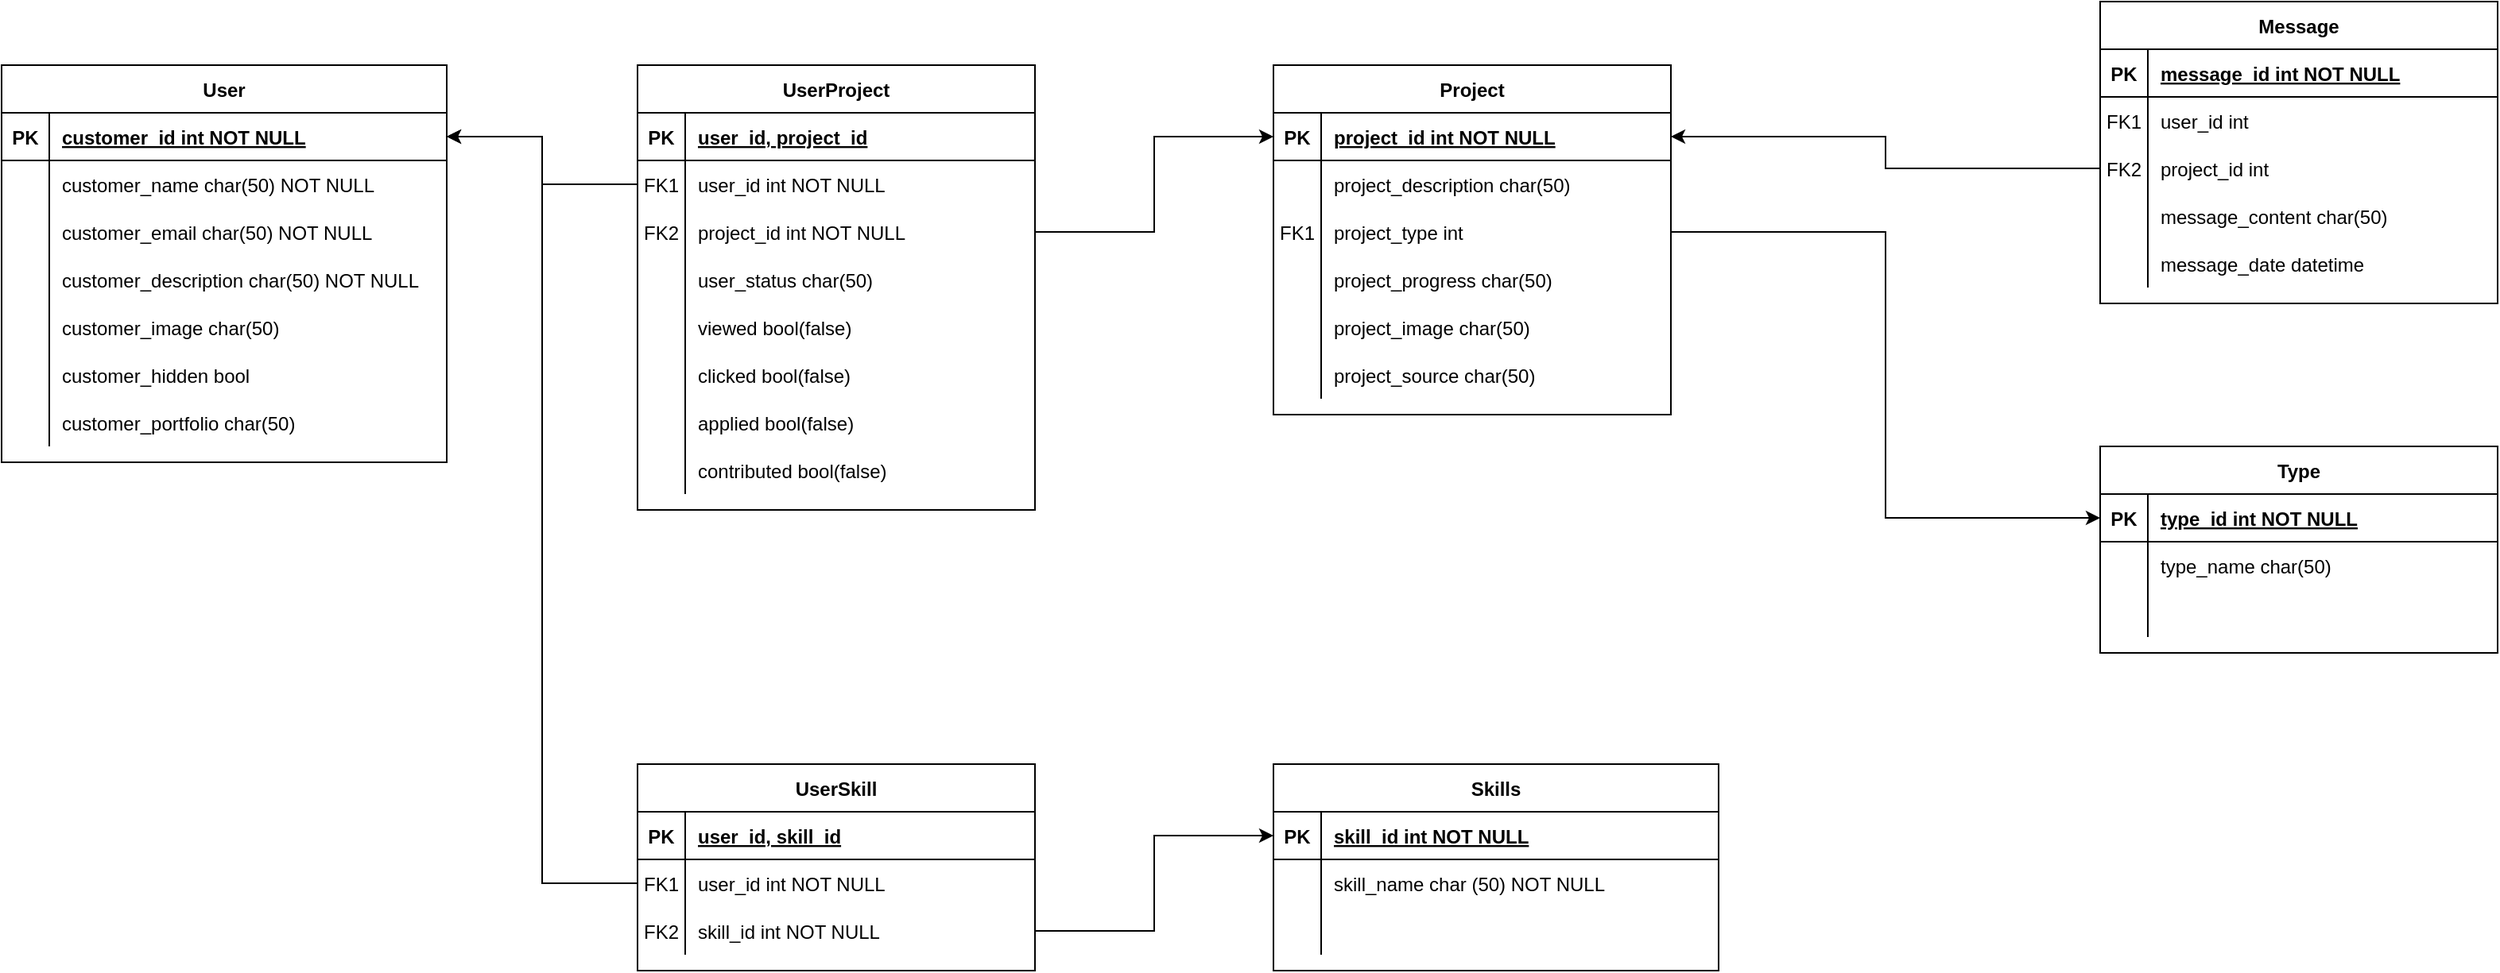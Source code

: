 <mxfile version="14.9.7" type="github">
  <diagram id="R2lEEEUBdFMjLlhIrx00" name="Page-1">
    <mxGraphModel dx="1718" dy="965" grid="1" gridSize="10" guides="1" tooltips="1" connect="1" arrows="1" fold="1" page="1" pageScale="1" pageWidth="850" pageHeight="1100" math="0" shadow="0" extFonts="Permanent Marker^https://fonts.googleapis.com/css?family=Permanent+Marker">
      <root>
        <mxCell id="0" />
        <mxCell id="1" parent="0" />
        <mxCell id="C-vyLk0tnHw3VtMMgP7b-2" value="Project" style="shape=table;startSize=30;container=1;collapsible=1;childLayout=tableLayout;fixedRows=1;rowLines=0;fontStyle=1;align=center;resizeLast=1;" parent="1" vertex="1">
          <mxGeometry x="880" y="80" width="250" height="220" as="geometry" />
        </mxCell>
        <mxCell id="C-vyLk0tnHw3VtMMgP7b-3" value="" style="shape=partialRectangle;collapsible=0;dropTarget=0;pointerEvents=0;fillColor=none;points=[[0,0.5],[1,0.5]];portConstraint=eastwest;top=0;left=0;right=0;bottom=1;" parent="C-vyLk0tnHw3VtMMgP7b-2" vertex="1">
          <mxGeometry y="30" width="250" height="30" as="geometry" />
        </mxCell>
        <mxCell id="C-vyLk0tnHw3VtMMgP7b-4" value="PK" style="shape=partialRectangle;overflow=hidden;connectable=0;fillColor=none;top=0;left=0;bottom=0;right=0;fontStyle=1;" parent="C-vyLk0tnHw3VtMMgP7b-3" vertex="1">
          <mxGeometry width="30" height="30" as="geometry" />
        </mxCell>
        <mxCell id="C-vyLk0tnHw3VtMMgP7b-5" value="project_id int NOT NULL" style="shape=partialRectangle;overflow=hidden;connectable=0;fillColor=none;top=0;left=0;bottom=0;right=0;align=left;spacingLeft=6;fontStyle=5;" parent="C-vyLk0tnHw3VtMMgP7b-3" vertex="1">
          <mxGeometry x="30" width="220" height="30" as="geometry" />
        </mxCell>
        <mxCell id="C-vyLk0tnHw3VtMMgP7b-6" value="" style="shape=partialRectangle;collapsible=0;dropTarget=0;pointerEvents=0;fillColor=none;points=[[0,0.5],[1,0.5]];portConstraint=eastwest;top=0;left=0;right=0;bottom=0;" parent="C-vyLk0tnHw3VtMMgP7b-2" vertex="1">
          <mxGeometry y="60" width="250" height="30" as="geometry" />
        </mxCell>
        <mxCell id="C-vyLk0tnHw3VtMMgP7b-7" value="" style="shape=partialRectangle;overflow=hidden;connectable=0;fillColor=none;top=0;left=0;bottom=0;right=0;" parent="C-vyLk0tnHw3VtMMgP7b-6" vertex="1">
          <mxGeometry width="30" height="30" as="geometry" />
        </mxCell>
        <mxCell id="C-vyLk0tnHw3VtMMgP7b-8" value="project_description char(50)" style="shape=partialRectangle;overflow=hidden;connectable=0;fillColor=none;top=0;left=0;bottom=0;right=0;align=left;spacingLeft=6;" parent="C-vyLk0tnHw3VtMMgP7b-6" vertex="1">
          <mxGeometry x="30" width="220" height="30" as="geometry" />
        </mxCell>
        <mxCell id="C-vyLk0tnHw3VtMMgP7b-9" value="" style="shape=partialRectangle;collapsible=0;dropTarget=0;pointerEvents=0;fillColor=none;points=[[0,0.5],[1,0.5]];portConstraint=eastwest;top=0;left=0;right=0;bottom=0;" parent="C-vyLk0tnHw3VtMMgP7b-2" vertex="1">
          <mxGeometry y="90" width="250" height="30" as="geometry" />
        </mxCell>
        <mxCell id="C-vyLk0tnHw3VtMMgP7b-10" value="FK1" style="shape=partialRectangle;overflow=hidden;connectable=0;fillColor=none;top=0;left=0;bottom=0;right=0;" parent="C-vyLk0tnHw3VtMMgP7b-9" vertex="1">
          <mxGeometry width="30" height="30" as="geometry" />
        </mxCell>
        <mxCell id="C-vyLk0tnHw3VtMMgP7b-11" value="project_type int" style="shape=partialRectangle;overflow=hidden;connectable=0;fillColor=none;top=0;left=0;bottom=0;right=0;align=left;spacingLeft=6;" parent="C-vyLk0tnHw3VtMMgP7b-9" vertex="1">
          <mxGeometry x="30" width="220" height="30" as="geometry" />
        </mxCell>
        <mxCell id="KlaTBARAQFpUPshMegoe-97" style="shape=partialRectangle;collapsible=0;dropTarget=0;pointerEvents=0;fillColor=none;points=[[0,0.5],[1,0.5]];portConstraint=eastwest;top=0;left=0;right=0;bottom=0;" vertex="1" parent="C-vyLk0tnHw3VtMMgP7b-2">
          <mxGeometry y="120" width="250" height="30" as="geometry" />
        </mxCell>
        <mxCell id="KlaTBARAQFpUPshMegoe-98" style="shape=partialRectangle;overflow=hidden;connectable=0;fillColor=none;top=0;left=0;bottom=0;right=0;" vertex="1" parent="KlaTBARAQFpUPshMegoe-97">
          <mxGeometry width="30" height="30" as="geometry" />
        </mxCell>
        <mxCell id="KlaTBARAQFpUPshMegoe-99" value="project_progress char(50)" style="shape=partialRectangle;overflow=hidden;connectable=0;fillColor=none;top=0;left=0;bottom=0;right=0;align=left;spacingLeft=6;" vertex="1" parent="KlaTBARAQFpUPshMegoe-97">
          <mxGeometry x="30" width="220" height="30" as="geometry" />
        </mxCell>
        <mxCell id="KlaTBARAQFpUPshMegoe-100" style="shape=partialRectangle;collapsible=0;dropTarget=0;pointerEvents=0;fillColor=none;points=[[0,0.5],[1,0.5]];portConstraint=eastwest;top=0;left=0;right=0;bottom=0;" vertex="1" parent="C-vyLk0tnHw3VtMMgP7b-2">
          <mxGeometry y="150" width="250" height="30" as="geometry" />
        </mxCell>
        <mxCell id="KlaTBARAQFpUPshMegoe-101" style="shape=partialRectangle;overflow=hidden;connectable=0;fillColor=none;top=0;left=0;bottom=0;right=0;" vertex="1" parent="KlaTBARAQFpUPshMegoe-100">
          <mxGeometry width="30" height="30" as="geometry" />
        </mxCell>
        <mxCell id="KlaTBARAQFpUPshMegoe-102" value="project_image char(50)" style="shape=partialRectangle;overflow=hidden;connectable=0;fillColor=none;top=0;left=0;bottom=0;right=0;align=left;spacingLeft=6;" vertex="1" parent="KlaTBARAQFpUPshMegoe-100">
          <mxGeometry x="30" width="220" height="30" as="geometry" />
        </mxCell>
        <mxCell id="KlaTBARAQFpUPshMegoe-106" style="shape=partialRectangle;collapsible=0;dropTarget=0;pointerEvents=0;fillColor=none;points=[[0,0.5],[1,0.5]];portConstraint=eastwest;top=0;left=0;right=0;bottom=0;" vertex="1" parent="C-vyLk0tnHw3VtMMgP7b-2">
          <mxGeometry y="180" width="250" height="30" as="geometry" />
        </mxCell>
        <mxCell id="KlaTBARAQFpUPshMegoe-107" style="shape=partialRectangle;overflow=hidden;connectable=0;fillColor=none;top=0;left=0;bottom=0;right=0;" vertex="1" parent="KlaTBARAQFpUPshMegoe-106">
          <mxGeometry width="30" height="30" as="geometry" />
        </mxCell>
        <mxCell id="KlaTBARAQFpUPshMegoe-108" value="project_source char(50)" style="shape=partialRectangle;overflow=hidden;connectable=0;fillColor=none;top=0;left=0;bottom=0;right=0;align=left;spacingLeft=6;" vertex="1" parent="KlaTBARAQFpUPshMegoe-106">
          <mxGeometry x="30" width="220" height="30" as="geometry" />
        </mxCell>
        <mxCell id="C-vyLk0tnHw3VtMMgP7b-23" value="User" style="shape=table;startSize=30;container=1;collapsible=1;childLayout=tableLayout;fixedRows=1;rowLines=0;fontStyle=1;align=center;resizeLast=1;" parent="1" vertex="1">
          <mxGeometry x="80" y="80" width="280" height="250" as="geometry" />
        </mxCell>
        <mxCell id="C-vyLk0tnHw3VtMMgP7b-24" value="" style="shape=partialRectangle;collapsible=0;dropTarget=0;pointerEvents=0;fillColor=none;points=[[0,0.5],[1,0.5]];portConstraint=eastwest;top=0;left=0;right=0;bottom=1;" parent="C-vyLk0tnHw3VtMMgP7b-23" vertex="1">
          <mxGeometry y="30" width="280" height="30" as="geometry" />
        </mxCell>
        <mxCell id="C-vyLk0tnHw3VtMMgP7b-25" value="PK" style="shape=partialRectangle;overflow=hidden;connectable=0;fillColor=none;top=0;left=0;bottom=0;right=0;fontStyle=1;" parent="C-vyLk0tnHw3VtMMgP7b-24" vertex="1">
          <mxGeometry width="30" height="30" as="geometry" />
        </mxCell>
        <mxCell id="C-vyLk0tnHw3VtMMgP7b-26" value="customer_id int NOT NULL " style="shape=partialRectangle;overflow=hidden;connectable=0;fillColor=none;top=0;left=0;bottom=0;right=0;align=left;spacingLeft=6;fontStyle=5;" parent="C-vyLk0tnHw3VtMMgP7b-24" vertex="1">
          <mxGeometry x="30" width="250" height="30" as="geometry" />
        </mxCell>
        <mxCell id="C-vyLk0tnHw3VtMMgP7b-27" value="" style="shape=partialRectangle;collapsible=0;dropTarget=0;pointerEvents=0;fillColor=none;points=[[0,0.5],[1,0.5]];portConstraint=eastwest;top=0;left=0;right=0;bottom=0;" parent="C-vyLk0tnHw3VtMMgP7b-23" vertex="1">
          <mxGeometry y="60" width="280" height="30" as="geometry" />
        </mxCell>
        <mxCell id="C-vyLk0tnHw3VtMMgP7b-28" value="" style="shape=partialRectangle;overflow=hidden;connectable=0;fillColor=none;top=0;left=0;bottom=0;right=0;" parent="C-vyLk0tnHw3VtMMgP7b-27" vertex="1">
          <mxGeometry width="30" height="30" as="geometry" />
        </mxCell>
        <mxCell id="C-vyLk0tnHw3VtMMgP7b-29" value="customer_name char(50) NOT NULL" style="shape=partialRectangle;overflow=hidden;connectable=0;fillColor=none;top=0;left=0;bottom=0;right=0;align=left;spacingLeft=6;" parent="C-vyLk0tnHw3VtMMgP7b-27" vertex="1">
          <mxGeometry x="30" width="250" height="30" as="geometry" />
        </mxCell>
        <mxCell id="KlaTBARAQFpUPshMegoe-27" style="shape=partialRectangle;collapsible=0;dropTarget=0;pointerEvents=0;fillColor=none;points=[[0,0.5],[1,0.5]];portConstraint=eastwest;top=0;left=0;right=0;bottom=0;" vertex="1" parent="C-vyLk0tnHw3VtMMgP7b-23">
          <mxGeometry y="90" width="280" height="30" as="geometry" />
        </mxCell>
        <mxCell id="KlaTBARAQFpUPshMegoe-28" style="shape=partialRectangle;overflow=hidden;connectable=0;fillColor=none;top=0;left=0;bottom=0;right=0;" vertex="1" parent="KlaTBARAQFpUPshMegoe-27">
          <mxGeometry width="30" height="30" as="geometry" />
        </mxCell>
        <mxCell id="KlaTBARAQFpUPshMegoe-29" value="customer_email char(50) NOT NULL" style="shape=partialRectangle;overflow=hidden;connectable=0;fillColor=none;top=0;left=0;bottom=0;right=0;align=left;spacingLeft=6;" vertex="1" parent="KlaTBARAQFpUPshMegoe-27">
          <mxGeometry x="30" width="250" height="30" as="geometry" />
        </mxCell>
        <mxCell id="KlaTBARAQFpUPshMegoe-24" style="shape=partialRectangle;collapsible=0;dropTarget=0;pointerEvents=0;fillColor=none;points=[[0,0.5],[1,0.5]];portConstraint=eastwest;top=0;left=0;right=0;bottom=0;" vertex="1" parent="C-vyLk0tnHw3VtMMgP7b-23">
          <mxGeometry y="120" width="280" height="30" as="geometry" />
        </mxCell>
        <mxCell id="KlaTBARAQFpUPshMegoe-25" style="shape=partialRectangle;overflow=hidden;connectable=0;fillColor=none;top=0;left=0;bottom=0;right=0;" vertex="1" parent="KlaTBARAQFpUPshMegoe-24">
          <mxGeometry width="30" height="30" as="geometry" />
        </mxCell>
        <mxCell id="KlaTBARAQFpUPshMegoe-26" value="customer_description char(50) NOT NULL" style="shape=partialRectangle;overflow=hidden;connectable=0;fillColor=none;top=0;left=0;bottom=0;right=0;align=left;spacingLeft=6;" vertex="1" parent="KlaTBARAQFpUPshMegoe-24">
          <mxGeometry x="30" width="250" height="30" as="geometry" />
        </mxCell>
        <mxCell id="KlaTBARAQFpUPshMegoe-103" style="shape=partialRectangle;collapsible=0;dropTarget=0;pointerEvents=0;fillColor=none;points=[[0,0.5],[1,0.5]];portConstraint=eastwest;top=0;left=0;right=0;bottom=0;" vertex="1" parent="C-vyLk0tnHw3VtMMgP7b-23">
          <mxGeometry y="150" width="280" height="30" as="geometry" />
        </mxCell>
        <mxCell id="KlaTBARAQFpUPshMegoe-104" style="shape=partialRectangle;overflow=hidden;connectable=0;fillColor=none;top=0;left=0;bottom=0;right=0;" vertex="1" parent="KlaTBARAQFpUPshMegoe-103">
          <mxGeometry width="30" height="30" as="geometry" />
        </mxCell>
        <mxCell id="KlaTBARAQFpUPshMegoe-105" value="customer_image char(50)" style="shape=partialRectangle;overflow=hidden;connectable=0;fillColor=none;top=0;left=0;bottom=0;right=0;align=left;spacingLeft=6;" vertex="1" parent="KlaTBARAQFpUPshMegoe-103">
          <mxGeometry x="30" width="250" height="30" as="geometry" />
        </mxCell>
        <mxCell id="KlaTBARAQFpUPshMegoe-65" style="shape=partialRectangle;collapsible=0;dropTarget=0;pointerEvents=0;fillColor=none;points=[[0,0.5],[1,0.5]];portConstraint=eastwest;top=0;left=0;right=0;bottom=0;" vertex="1" parent="C-vyLk0tnHw3VtMMgP7b-23">
          <mxGeometry y="180" width="280" height="30" as="geometry" />
        </mxCell>
        <mxCell id="KlaTBARAQFpUPshMegoe-66" style="shape=partialRectangle;overflow=hidden;connectable=0;fillColor=none;top=0;left=0;bottom=0;right=0;" vertex="1" parent="KlaTBARAQFpUPshMegoe-65">
          <mxGeometry width="30" height="30" as="geometry" />
        </mxCell>
        <mxCell id="KlaTBARAQFpUPshMegoe-67" value="customer_hidden bool" style="shape=partialRectangle;overflow=hidden;connectable=0;fillColor=none;top=0;left=0;bottom=0;right=0;align=left;spacingLeft=6;" vertex="1" parent="KlaTBARAQFpUPshMegoe-65">
          <mxGeometry x="30" width="250" height="30" as="geometry" />
        </mxCell>
        <mxCell id="KlaTBARAQFpUPshMegoe-68" style="shape=partialRectangle;collapsible=0;dropTarget=0;pointerEvents=0;fillColor=none;points=[[0,0.5],[1,0.5]];portConstraint=eastwest;top=0;left=0;right=0;bottom=0;" vertex="1" parent="C-vyLk0tnHw3VtMMgP7b-23">
          <mxGeometry y="210" width="280" height="30" as="geometry" />
        </mxCell>
        <mxCell id="KlaTBARAQFpUPshMegoe-69" style="shape=partialRectangle;overflow=hidden;connectable=0;fillColor=none;top=0;left=0;bottom=0;right=0;" vertex="1" parent="KlaTBARAQFpUPshMegoe-68">
          <mxGeometry width="30" height="30" as="geometry" />
        </mxCell>
        <mxCell id="KlaTBARAQFpUPshMegoe-70" value="customer_portfolio char(50) " style="shape=partialRectangle;overflow=hidden;connectable=0;fillColor=none;top=0;left=0;bottom=0;right=0;align=left;spacingLeft=6;" vertex="1" parent="KlaTBARAQFpUPshMegoe-68">
          <mxGeometry x="30" width="250" height="30" as="geometry" />
        </mxCell>
        <mxCell id="KlaTBARAQFpUPshMegoe-1" value="Message" style="shape=table;startSize=30;container=1;collapsible=1;childLayout=tableLayout;fixedRows=1;rowLines=0;fontStyle=1;align=center;resizeLast=1;" vertex="1" parent="1">
          <mxGeometry x="1400" y="40" width="250" height="190" as="geometry" />
        </mxCell>
        <mxCell id="KlaTBARAQFpUPshMegoe-2" value="" style="shape=partialRectangle;collapsible=0;dropTarget=0;pointerEvents=0;fillColor=none;points=[[0,0.5],[1,0.5]];portConstraint=eastwest;top=0;left=0;right=0;bottom=1;" vertex="1" parent="KlaTBARAQFpUPshMegoe-1">
          <mxGeometry y="30" width="250" height="30" as="geometry" />
        </mxCell>
        <mxCell id="KlaTBARAQFpUPshMegoe-3" value="PK" style="shape=partialRectangle;overflow=hidden;connectable=0;fillColor=none;top=0;left=0;bottom=0;right=0;fontStyle=1;" vertex="1" parent="KlaTBARAQFpUPshMegoe-2">
          <mxGeometry width="30" height="30" as="geometry" />
        </mxCell>
        <mxCell id="KlaTBARAQFpUPshMegoe-4" value="message_id int NOT NULL" style="shape=partialRectangle;overflow=hidden;connectable=0;fillColor=none;top=0;left=0;bottom=0;right=0;align=left;spacingLeft=6;fontStyle=5;" vertex="1" parent="KlaTBARAQFpUPshMegoe-2">
          <mxGeometry x="30" width="220" height="30" as="geometry" />
        </mxCell>
        <mxCell id="KlaTBARAQFpUPshMegoe-5" value="" style="shape=partialRectangle;collapsible=0;dropTarget=0;pointerEvents=0;fillColor=none;points=[[0,0.5],[1,0.5]];portConstraint=eastwest;top=0;left=0;right=0;bottom=0;" vertex="1" parent="KlaTBARAQFpUPshMegoe-1">
          <mxGeometry y="60" width="250" height="30" as="geometry" />
        </mxCell>
        <mxCell id="KlaTBARAQFpUPshMegoe-6" value="FK1" style="shape=partialRectangle;overflow=hidden;connectable=0;fillColor=none;top=0;left=0;bottom=0;right=0;" vertex="1" parent="KlaTBARAQFpUPshMegoe-5">
          <mxGeometry width="30" height="30" as="geometry" />
        </mxCell>
        <mxCell id="KlaTBARAQFpUPshMegoe-7" value="user_id int" style="shape=partialRectangle;overflow=hidden;connectable=0;fillColor=none;top=0;left=0;bottom=0;right=0;align=left;spacingLeft=6;" vertex="1" parent="KlaTBARAQFpUPshMegoe-5">
          <mxGeometry x="30" width="220" height="30" as="geometry" />
        </mxCell>
        <mxCell id="KlaTBARAQFpUPshMegoe-8" value="" style="shape=partialRectangle;collapsible=0;dropTarget=0;pointerEvents=0;fillColor=none;points=[[0,0.5],[1,0.5]];portConstraint=eastwest;top=0;left=0;right=0;bottom=0;" vertex="1" parent="KlaTBARAQFpUPshMegoe-1">
          <mxGeometry y="90" width="250" height="30" as="geometry" />
        </mxCell>
        <mxCell id="KlaTBARAQFpUPshMegoe-9" value="FK2" style="shape=partialRectangle;overflow=hidden;connectable=0;fillColor=none;top=0;left=0;bottom=0;right=0;" vertex="1" parent="KlaTBARAQFpUPshMegoe-8">
          <mxGeometry width="30" height="30" as="geometry" />
        </mxCell>
        <mxCell id="KlaTBARAQFpUPshMegoe-10" value="project_id int" style="shape=partialRectangle;overflow=hidden;connectable=0;fillColor=none;top=0;left=0;bottom=0;right=0;align=left;spacingLeft=6;" vertex="1" parent="KlaTBARAQFpUPshMegoe-8">
          <mxGeometry x="30" width="220" height="30" as="geometry" />
        </mxCell>
        <mxCell id="KlaTBARAQFpUPshMegoe-109" style="shape=partialRectangle;collapsible=0;dropTarget=0;pointerEvents=0;fillColor=none;points=[[0,0.5],[1,0.5]];portConstraint=eastwest;top=0;left=0;right=0;bottom=0;" vertex="1" parent="KlaTBARAQFpUPshMegoe-1">
          <mxGeometry y="120" width="250" height="30" as="geometry" />
        </mxCell>
        <mxCell id="KlaTBARAQFpUPshMegoe-110" style="shape=partialRectangle;overflow=hidden;connectable=0;fillColor=none;top=0;left=0;bottom=0;right=0;" vertex="1" parent="KlaTBARAQFpUPshMegoe-109">
          <mxGeometry width="30" height="30" as="geometry" />
        </mxCell>
        <mxCell id="KlaTBARAQFpUPshMegoe-111" value="message_content char(50)" style="shape=partialRectangle;overflow=hidden;connectable=0;fillColor=none;top=0;left=0;bottom=0;right=0;align=left;spacingLeft=6;" vertex="1" parent="KlaTBARAQFpUPshMegoe-109">
          <mxGeometry x="30" width="220" height="30" as="geometry" />
        </mxCell>
        <mxCell id="KlaTBARAQFpUPshMegoe-112" style="shape=partialRectangle;collapsible=0;dropTarget=0;pointerEvents=0;fillColor=none;points=[[0,0.5],[1,0.5]];portConstraint=eastwest;top=0;left=0;right=0;bottom=0;" vertex="1" parent="KlaTBARAQFpUPshMegoe-1">
          <mxGeometry y="150" width="250" height="30" as="geometry" />
        </mxCell>
        <mxCell id="KlaTBARAQFpUPshMegoe-113" style="shape=partialRectangle;overflow=hidden;connectable=0;fillColor=none;top=0;left=0;bottom=0;right=0;" vertex="1" parent="KlaTBARAQFpUPshMegoe-112">
          <mxGeometry width="30" height="30" as="geometry" />
        </mxCell>
        <mxCell id="KlaTBARAQFpUPshMegoe-114" value="message_date datetime" style="shape=partialRectangle;overflow=hidden;connectable=0;fillColor=none;top=0;left=0;bottom=0;right=0;align=left;spacingLeft=6;" vertex="1" parent="KlaTBARAQFpUPshMegoe-112">
          <mxGeometry x="30" width="220" height="30" as="geometry" />
        </mxCell>
        <mxCell id="KlaTBARAQFpUPshMegoe-11" value="UserProject" style="shape=table;startSize=30;container=1;collapsible=1;childLayout=tableLayout;fixedRows=1;rowLines=0;fontStyle=1;align=center;resizeLast=1;" vertex="1" parent="1">
          <mxGeometry x="480" y="80" width="250" height="280" as="geometry" />
        </mxCell>
        <mxCell id="KlaTBARAQFpUPshMegoe-12" value="" style="shape=partialRectangle;collapsible=0;dropTarget=0;pointerEvents=0;fillColor=none;points=[[0,0.5],[1,0.5]];portConstraint=eastwest;top=0;left=0;right=0;bottom=1;" vertex="1" parent="KlaTBARAQFpUPshMegoe-11">
          <mxGeometry y="30" width="250" height="30" as="geometry" />
        </mxCell>
        <mxCell id="KlaTBARAQFpUPshMegoe-13" value="PK" style="shape=partialRectangle;overflow=hidden;connectable=0;fillColor=none;top=0;left=0;bottom=0;right=0;fontStyle=1;" vertex="1" parent="KlaTBARAQFpUPshMegoe-12">
          <mxGeometry width="30" height="30" as="geometry" />
        </mxCell>
        <mxCell id="KlaTBARAQFpUPshMegoe-14" value="user_id, project_id" style="shape=partialRectangle;overflow=hidden;connectable=0;fillColor=none;top=0;left=0;bottom=0;right=0;align=left;spacingLeft=6;fontStyle=5;" vertex="1" parent="KlaTBARAQFpUPshMegoe-12">
          <mxGeometry x="30" width="220" height="30" as="geometry" />
        </mxCell>
        <mxCell id="KlaTBARAQFpUPshMegoe-15" value="" style="shape=partialRectangle;collapsible=0;dropTarget=0;pointerEvents=0;fillColor=none;points=[[0,0.5],[1,0.5]];portConstraint=eastwest;top=0;left=0;right=0;bottom=0;" vertex="1" parent="KlaTBARAQFpUPshMegoe-11">
          <mxGeometry y="60" width="250" height="30" as="geometry" />
        </mxCell>
        <mxCell id="KlaTBARAQFpUPshMegoe-16" value="FK1" style="shape=partialRectangle;overflow=hidden;connectable=0;fillColor=none;top=0;left=0;bottom=0;right=0;" vertex="1" parent="KlaTBARAQFpUPshMegoe-15">
          <mxGeometry width="30" height="30" as="geometry" />
        </mxCell>
        <mxCell id="KlaTBARAQFpUPshMegoe-17" value="user_id int NOT NULL" style="shape=partialRectangle;overflow=hidden;connectable=0;fillColor=none;top=0;left=0;bottom=0;right=0;align=left;spacingLeft=6;" vertex="1" parent="KlaTBARAQFpUPshMegoe-15">
          <mxGeometry x="30" width="220" height="30" as="geometry" />
        </mxCell>
        <mxCell id="KlaTBARAQFpUPshMegoe-18" value="" style="shape=partialRectangle;collapsible=0;dropTarget=0;pointerEvents=0;fillColor=none;points=[[0,0.5],[1,0.5]];portConstraint=eastwest;top=0;left=0;right=0;bottom=0;" vertex="1" parent="KlaTBARAQFpUPshMegoe-11">
          <mxGeometry y="90" width="250" height="30" as="geometry" />
        </mxCell>
        <mxCell id="KlaTBARAQFpUPshMegoe-19" value="FK2" style="shape=partialRectangle;overflow=hidden;connectable=0;fillColor=none;top=0;left=0;bottom=0;right=0;" vertex="1" parent="KlaTBARAQFpUPshMegoe-18">
          <mxGeometry width="30" height="30" as="geometry" />
        </mxCell>
        <mxCell id="KlaTBARAQFpUPshMegoe-20" value="project_id int NOT NULL" style="shape=partialRectangle;overflow=hidden;connectable=0;fillColor=none;top=0;left=0;bottom=0;right=0;align=left;spacingLeft=6;" vertex="1" parent="KlaTBARAQFpUPshMegoe-18">
          <mxGeometry x="30" width="220" height="30" as="geometry" />
        </mxCell>
        <mxCell id="KlaTBARAQFpUPshMegoe-71" style="shape=partialRectangle;collapsible=0;dropTarget=0;pointerEvents=0;fillColor=none;points=[[0,0.5],[1,0.5]];portConstraint=eastwest;top=0;left=0;right=0;bottom=0;" vertex="1" parent="KlaTBARAQFpUPshMegoe-11">
          <mxGeometry y="120" width="250" height="30" as="geometry" />
        </mxCell>
        <mxCell id="KlaTBARAQFpUPshMegoe-72" style="shape=partialRectangle;overflow=hidden;connectable=0;fillColor=none;top=0;left=0;bottom=0;right=0;" vertex="1" parent="KlaTBARAQFpUPshMegoe-71">
          <mxGeometry width="30" height="30" as="geometry" />
        </mxCell>
        <mxCell id="KlaTBARAQFpUPshMegoe-73" value="user_status char(50)" style="shape=partialRectangle;overflow=hidden;connectable=0;fillColor=none;top=0;left=0;bottom=0;right=0;align=left;spacingLeft=6;" vertex="1" parent="KlaTBARAQFpUPshMegoe-71">
          <mxGeometry x="30" width="220" height="30" as="geometry" />
        </mxCell>
        <mxCell id="KlaTBARAQFpUPshMegoe-74" style="shape=partialRectangle;collapsible=0;dropTarget=0;pointerEvents=0;fillColor=none;points=[[0,0.5],[1,0.5]];portConstraint=eastwest;top=0;left=0;right=0;bottom=0;" vertex="1" parent="KlaTBARAQFpUPshMegoe-11">
          <mxGeometry y="150" width="250" height="30" as="geometry" />
        </mxCell>
        <mxCell id="KlaTBARAQFpUPshMegoe-75" style="shape=partialRectangle;overflow=hidden;connectable=0;fillColor=none;top=0;left=0;bottom=0;right=0;" vertex="1" parent="KlaTBARAQFpUPshMegoe-74">
          <mxGeometry width="30" height="30" as="geometry" />
        </mxCell>
        <mxCell id="KlaTBARAQFpUPshMegoe-76" value="viewed bool(false)" style="shape=partialRectangle;overflow=hidden;connectable=0;fillColor=none;top=0;left=0;bottom=0;right=0;align=left;spacingLeft=6;" vertex="1" parent="KlaTBARAQFpUPshMegoe-74">
          <mxGeometry x="30" width="220" height="30" as="geometry" />
        </mxCell>
        <mxCell id="KlaTBARAQFpUPshMegoe-137" style="shape=partialRectangle;collapsible=0;dropTarget=0;pointerEvents=0;fillColor=none;points=[[0,0.5],[1,0.5]];portConstraint=eastwest;top=0;left=0;right=0;bottom=0;" vertex="1" parent="KlaTBARAQFpUPshMegoe-11">
          <mxGeometry y="180" width="250" height="30" as="geometry" />
        </mxCell>
        <mxCell id="KlaTBARAQFpUPshMegoe-138" style="shape=partialRectangle;overflow=hidden;connectable=0;fillColor=none;top=0;left=0;bottom=0;right=0;" vertex="1" parent="KlaTBARAQFpUPshMegoe-137">
          <mxGeometry width="30" height="30" as="geometry" />
        </mxCell>
        <mxCell id="KlaTBARAQFpUPshMegoe-139" value="clicked bool(false)" style="shape=partialRectangle;overflow=hidden;connectable=0;fillColor=none;top=0;left=0;bottom=0;right=0;align=left;spacingLeft=6;" vertex="1" parent="KlaTBARAQFpUPshMegoe-137">
          <mxGeometry x="30" width="220" height="30" as="geometry" />
        </mxCell>
        <mxCell id="KlaTBARAQFpUPshMegoe-134" style="shape=partialRectangle;collapsible=0;dropTarget=0;pointerEvents=0;fillColor=none;points=[[0,0.5],[1,0.5]];portConstraint=eastwest;top=0;left=0;right=0;bottom=0;" vertex="1" parent="KlaTBARAQFpUPshMegoe-11">
          <mxGeometry y="210" width="250" height="30" as="geometry" />
        </mxCell>
        <mxCell id="KlaTBARAQFpUPshMegoe-135" style="shape=partialRectangle;overflow=hidden;connectable=0;fillColor=none;top=0;left=0;bottom=0;right=0;" vertex="1" parent="KlaTBARAQFpUPshMegoe-134">
          <mxGeometry width="30" height="30" as="geometry" />
        </mxCell>
        <mxCell id="KlaTBARAQFpUPshMegoe-136" value="applied bool(false)" style="shape=partialRectangle;overflow=hidden;connectable=0;fillColor=none;top=0;left=0;bottom=0;right=0;align=left;spacingLeft=6;" vertex="1" parent="KlaTBARAQFpUPshMegoe-134">
          <mxGeometry x="30" width="220" height="30" as="geometry" />
        </mxCell>
        <mxCell id="KlaTBARAQFpUPshMegoe-131" style="shape=partialRectangle;collapsible=0;dropTarget=0;pointerEvents=0;fillColor=none;points=[[0,0.5],[1,0.5]];portConstraint=eastwest;top=0;left=0;right=0;bottom=0;" vertex="1" parent="KlaTBARAQFpUPshMegoe-11">
          <mxGeometry y="240" width="250" height="30" as="geometry" />
        </mxCell>
        <mxCell id="KlaTBARAQFpUPshMegoe-132" style="shape=partialRectangle;overflow=hidden;connectable=0;fillColor=none;top=0;left=0;bottom=0;right=0;" vertex="1" parent="KlaTBARAQFpUPshMegoe-131">
          <mxGeometry width="30" height="30" as="geometry" />
        </mxCell>
        <mxCell id="KlaTBARAQFpUPshMegoe-133" value="contributed bool(false)" style="shape=partialRectangle;overflow=hidden;connectable=0;fillColor=none;top=0;left=0;bottom=0;right=0;align=left;spacingLeft=6;" vertex="1" parent="KlaTBARAQFpUPshMegoe-131">
          <mxGeometry x="30" width="220" height="30" as="geometry" />
        </mxCell>
        <mxCell id="KlaTBARAQFpUPshMegoe-30" value="Skills" style="shape=table;startSize=30;container=1;collapsible=1;childLayout=tableLayout;fixedRows=1;rowLines=0;fontStyle=1;align=center;resizeLast=1;" vertex="1" parent="1">
          <mxGeometry x="880" y="520" width="280" height="130" as="geometry" />
        </mxCell>
        <mxCell id="KlaTBARAQFpUPshMegoe-31" value="" style="shape=partialRectangle;collapsible=0;dropTarget=0;pointerEvents=0;fillColor=none;points=[[0,0.5],[1,0.5]];portConstraint=eastwest;top=0;left=0;right=0;bottom=1;" vertex="1" parent="KlaTBARAQFpUPshMegoe-30">
          <mxGeometry y="30" width="280" height="30" as="geometry" />
        </mxCell>
        <mxCell id="KlaTBARAQFpUPshMegoe-32" value="PK" style="shape=partialRectangle;overflow=hidden;connectable=0;fillColor=none;top=0;left=0;bottom=0;right=0;fontStyle=1;" vertex="1" parent="KlaTBARAQFpUPshMegoe-31">
          <mxGeometry width="30" height="30" as="geometry" />
        </mxCell>
        <mxCell id="KlaTBARAQFpUPshMegoe-33" value="skill_id int NOT NULL" style="shape=partialRectangle;overflow=hidden;connectable=0;fillColor=none;top=0;left=0;bottom=0;right=0;align=left;spacingLeft=6;fontStyle=5;" vertex="1" parent="KlaTBARAQFpUPshMegoe-31">
          <mxGeometry x="30" width="250" height="30" as="geometry" />
        </mxCell>
        <mxCell id="KlaTBARAQFpUPshMegoe-34" value="" style="shape=partialRectangle;collapsible=0;dropTarget=0;pointerEvents=0;fillColor=none;points=[[0,0.5],[1,0.5]];portConstraint=eastwest;top=0;left=0;right=0;bottom=0;" vertex="1" parent="KlaTBARAQFpUPshMegoe-30">
          <mxGeometry y="60" width="280" height="30" as="geometry" />
        </mxCell>
        <mxCell id="KlaTBARAQFpUPshMegoe-35" value="" style="shape=partialRectangle;overflow=hidden;connectable=0;fillColor=none;top=0;left=0;bottom=0;right=0;" vertex="1" parent="KlaTBARAQFpUPshMegoe-34">
          <mxGeometry width="30" height="30" as="geometry" />
        </mxCell>
        <mxCell id="KlaTBARAQFpUPshMegoe-36" value="skill_name char (50) NOT NULL" style="shape=partialRectangle;overflow=hidden;connectable=0;fillColor=none;top=0;left=0;bottom=0;right=0;align=left;spacingLeft=6;" vertex="1" parent="KlaTBARAQFpUPshMegoe-34">
          <mxGeometry x="30" width="250" height="30" as="geometry" />
        </mxCell>
        <mxCell id="KlaTBARAQFpUPshMegoe-37" value="" style="shape=partialRectangle;collapsible=0;dropTarget=0;pointerEvents=0;fillColor=none;points=[[0,0.5],[1,0.5]];portConstraint=eastwest;top=0;left=0;right=0;bottom=0;" vertex="1" parent="KlaTBARAQFpUPshMegoe-30">
          <mxGeometry y="90" width="280" height="30" as="geometry" />
        </mxCell>
        <mxCell id="KlaTBARAQFpUPshMegoe-38" value="" style="shape=partialRectangle;overflow=hidden;connectable=0;fillColor=none;top=0;left=0;bottom=0;right=0;" vertex="1" parent="KlaTBARAQFpUPshMegoe-37">
          <mxGeometry width="30" height="30" as="geometry" />
        </mxCell>
        <mxCell id="KlaTBARAQFpUPshMegoe-39" value="" style="shape=partialRectangle;overflow=hidden;connectable=0;fillColor=none;top=0;left=0;bottom=0;right=0;align=left;spacingLeft=6;" vertex="1" parent="KlaTBARAQFpUPshMegoe-37">
          <mxGeometry x="30" width="250" height="30" as="geometry" />
        </mxCell>
        <mxCell id="KlaTBARAQFpUPshMegoe-40" value="UserSkill" style="shape=table;startSize=30;container=1;collapsible=1;childLayout=tableLayout;fixedRows=1;rowLines=0;fontStyle=1;align=center;resizeLast=1;" vertex="1" parent="1">
          <mxGeometry x="480" y="520" width="250" height="130" as="geometry" />
        </mxCell>
        <mxCell id="KlaTBARAQFpUPshMegoe-41" value="" style="shape=partialRectangle;collapsible=0;dropTarget=0;pointerEvents=0;fillColor=none;points=[[0,0.5],[1,0.5]];portConstraint=eastwest;top=0;left=0;right=0;bottom=1;" vertex="1" parent="KlaTBARAQFpUPshMegoe-40">
          <mxGeometry y="30" width="250" height="30" as="geometry" />
        </mxCell>
        <mxCell id="KlaTBARAQFpUPshMegoe-42" value="PK" style="shape=partialRectangle;overflow=hidden;connectable=0;fillColor=none;top=0;left=0;bottom=0;right=0;fontStyle=1;" vertex="1" parent="KlaTBARAQFpUPshMegoe-41">
          <mxGeometry width="30" height="30" as="geometry" />
        </mxCell>
        <mxCell id="KlaTBARAQFpUPshMegoe-43" value="user_id, skill_id" style="shape=partialRectangle;overflow=hidden;connectable=0;fillColor=none;top=0;left=0;bottom=0;right=0;align=left;spacingLeft=6;fontStyle=5;" vertex="1" parent="KlaTBARAQFpUPshMegoe-41">
          <mxGeometry x="30" width="220" height="30" as="geometry" />
        </mxCell>
        <mxCell id="KlaTBARAQFpUPshMegoe-44" value="" style="shape=partialRectangle;collapsible=0;dropTarget=0;pointerEvents=0;fillColor=none;points=[[0,0.5],[1,0.5]];portConstraint=eastwest;top=0;left=0;right=0;bottom=0;" vertex="1" parent="KlaTBARAQFpUPshMegoe-40">
          <mxGeometry y="60" width="250" height="30" as="geometry" />
        </mxCell>
        <mxCell id="KlaTBARAQFpUPshMegoe-45" value="FK1" style="shape=partialRectangle;overflow=hidden;connectable=0;fillColor=none;top=0;left=0;bottom=0;right=0;" vertex="1" parent="KlaTBARAQFpUPshMegoe-44">
          <mxGeometry width="30" height="30" as="geometry" />
        </mxCell>
        <mxCell id="KlaTBARAQFpUPshMegoe-46" value="user_id int NOT NULL" style="shape=partialRectangle;overflow=hidden;connectable=0;fillColor=none;top=0;left=0;bottom=0;right=0;align=left;spacingLeft=6;" vertex="1" parent="KlaTBARAQFpUPshMegoe-44">
          <mxGeometry x="30" width="220" height="30" as="geometry" />
        </mxCell>
        <mxCell id="KlaTBARAQFpUPshMegoe-47" value="" style="shape=partialRectangle;collapsible=0;dropTarget=0;pointerEvents=0;fillColor=none;points=[[0,0.5],[1,0.5]];portConstraint=eastwest;top=0;left=0;right=0;bottom=0;" vertex="1" parent="KlaTBARAQFpUPshMegoe-40">
          <mxGeometry y="90" width="250" height="30" as="geometry" />
        </mxCell>
        <mxCell id="KlaTBARAQFpUPshMegoe-48" value="FK2" style="shape=partialRectangle;overflow=hidden;connectable=0;fillColor=none;top=0;left=0;bottom=0;right=0;" vertex="1" parent="KlaTBARAQFpUPshMegoe-47">
          <mxGeometry width="30" height="30" as="geometry" />
        </mxCell>
        <mxCell id="KlaTBARAQFpUPshMegoe-49" value="skill_id int NOT NULL" style="shape=partialRectangle;overflow=hidden;connectable=0;fillColor=none;top=0;left=0;bottom=0;right=0;align=left;spacingLeft=6;" vertex="1" parent="KlaTBARAQFpUPshMegoe-47">
          <mxGeometry x="30" width="220" height="30" as="geometry" />
        </mxCell>
        <mxCell id="KlaTBARAQFpUPshMegoe-87" value="Type" style="shape=table;startSize=30;container=1;collapsible=1;childLayout=tableLayout;fixedRows=1;rowLines=0;fontStyle=1;align=center;resizeLast=1;" vertex="1" parent="1">
          <mxGeometry x="1400" y="320" width="250" height="130" as="geometry" />
        </mxCell>
        <mxCell id="KlaTBARAQFpUPshMegoe-88" value="" style="shape=partialRectangle;collapsible=0;dropTarget=0;pointerEvents=0;fillColor=none;points=[[0,0.5],[1,0.5]];portConstraint=eastwest;top=0;left=0;right=0;bottom=1;" vertex="1" parent="KlaTBARAQFpUPshMegoe-87">
          <mxGeometry y="30" width="250" height="30" as="geometry" />
        </mxCell>
        <mxCell id="KlaTBARAQFpUPshMegoe-89" value="PK" style="shape=partialRectangle;overflow=hidden;connectable=0;fillColor=none;top=0;left=0;bottom=0;right=0;fontStyle=1;" vertex="1" parent="KlaTBARAQFpUPshMegoe-88">
          <mxGeometry width="30" height="30" as="geometry" />
        </mxCell>
        <mxCell id="KlaTBARAQFpUPshMegoe-90" value="type_id int NOT NULL" style="shape=partialRectangle;overflow=hidden;connectable=0;fillColor=none;top=0;left=0;bottom=0;right=0;align=left;spacingLeft=6;fontStyle=5;" vertex="1" parent="KlaTBARAQFpUPshMegoe-88">
          <mxGeometry x="30" width="220" height="30" as="geometry" />
        </mxCell>
        <mxCell id="KlaTBARAQFpUPshMegoe-91" value="" style="shape=partialRectangle;collapsible=0;dropTarget=0;pointerEvents=0;fillColor=none;points=[[0,0.5],[1,0.5]];portConstraint=eastwest;top=0;left=0;right=0;bottom=0;" vertex="1" parent="KlaTBARAQFpUPshMegoe-87">
          <mxGeometry y="60" width="250" height="30" as="geometry" />
        </mxCell>
        <mxCell id="KlaTBARAQFpUPshMegoe-92" value="" style="shape=partialRectangle;overflow=hidden;connectable=0;fillColor=none;top=0;left=0;bottom=0;right=0;" vertex="1" parent="KlaTBARAQFpUPshMegoe-91">
          <mxGeometry width="30" height="30" as="geometry" />
        </mxCell>
        <mxCell id="KlaTBARAQFpUPshMegoe-93" value="type_name char(50)" style="shape=partialRectangle;overflow=hidden;connectable=0;fillColor=none;top=0;left=0;bottom=0;right=0;align=left;spacingLeft=6;" vertex="1" parent="KlaTBARAQFpUPshMegoe-91">
          <mxGeometry x="30" width="220" height="30" as="geometry" />
        </mxCell>
        <mxCell id="KlaTBARAQFpUPshMegoe-94" value="" style="shape=partialRectangle;collapsible=0;dropTarget=0;pointerEvents=0;fillColor=none;points=[[0,0.5],[1,0.5]];portConstraint=eastwest;top=0;left=0;right=0;bottom=0;" vertex="1" parent="KlaTBARAQFpUPshMegoe-87">
          <mxGeometry y="90" width="250" height="30" as="geometry" />
        </mxCell>
        <mxCell id="KlaTBARAQFpUPshMegoe-95" value="" style="shape=partialRectangle;overflow=hidden;connectable=0;fillColor=none;top=0;left=0;bottom=0;right=0;" vertex="1" parent="KlaTBARAQFpUPshMegoe-94">
          <mxGeometry width="30" height="30" as="geometry" />
        </mxCell>
        <mxCell id="KlaTBARAQFpUPshMegoe-96" value="" style="shape=partialRectangle;overflow=hidden;connectable=0;fillColor=none;top=0;left=0;bottom=0;right=0;align=left;spacingLeft=6;" vertex="1" parent="KlaTBARAQFpUPshMegoe-94">
          <mxGeometry x="30" width="220" height="30" as="geometry" />
        </mxCell>
        <mxCell id="KlaTBARAQFpUPshMegoe-117" style="edgeStyle=orthogonalEdgeStyle;rounded=0;orthogonalLoop=1;jettySize=auto;html=1;" edge="1" parent="1" source="C-vyLk0tnHw3VtMMgP7b-9" target="KlaTBARAQFpUPshMegoe-88">
          <mxGeometry relative="1" as="geometry" />
        </mxCell>
        <mxCell id="KlaTBARAQFpUPshMegoe-126" style="edgeStyle=orthogonalEdgeStyle;rounded=0;orthogonalLoop=1;jettySize=auto;html=1;" edge="1" parent="1" source="KlaTBARAQFpUPshMegoe-8" target="C-vyLk0tnHw3VtMMgP7b-3">
          <mxGeometry relative="1" as="geometry" />
        </mxCell>
        <mxCell id="KlaTBARAQFpUPshMegoe-127" style="edgeStyle=orthogonalEdgeStyle;rounded=0;orthogonalLoop=1;jettySize=auto;html=1;" edge="1" parent="1" source="KlaTBARAQFpUPshMegoe-15" target="C-vyLk0tnHw3VtMMgP7b-24">
          <mxGeometry relative="1" as="geometry" />
        </mxCell>
        <mxCell id="KlaTBARAQFpUPshMegoe-128" style="edgeStyle=orthogonalEdgeStyle;rounded=0;orthogonalLoop=1;jettySize=auto;html=1;" edge="1" parent="1" source="KlaTBARAQFpUPshMegoe-18" target="C-vyLk0tnHw3VtMMgP7b-3">
          <mxGeometry relative="1" as="geometry" />
        </mxCell>
        <mxCell id="KlaTBARAQFpUPshMegoe-129" style="edgeStyle=orthogonalEdgeStyle;rounded=0;orthogonalLoop=1;jettySize=auto;html=1;" edge="1" parent="1" source="KlaTBARAQFpUPshMegoe-44" target="C-vyLk0tnHw3VtMMgP7b-24">
          <mxGeometry relative="1" as="geometry" />
        </mxCell>
        <mxCell id="KlaTBARAQFpUPshMegoe-130" style="edgeStyle=orthogonalEdgeStyle;rounded=0;orthogonalLoop=1;jettySize=auto;html=1;" edge="1" parent="1" source="KlaTBARAQFpUPshMegoe-47" target="KlaTBARAQFpUPshMegoe-31">
          <mxGeometry relative="1" as="geometry" />
        </mxCell>
      </root>
    </mxGraphModel>
  </diagram>
</mxfile>

